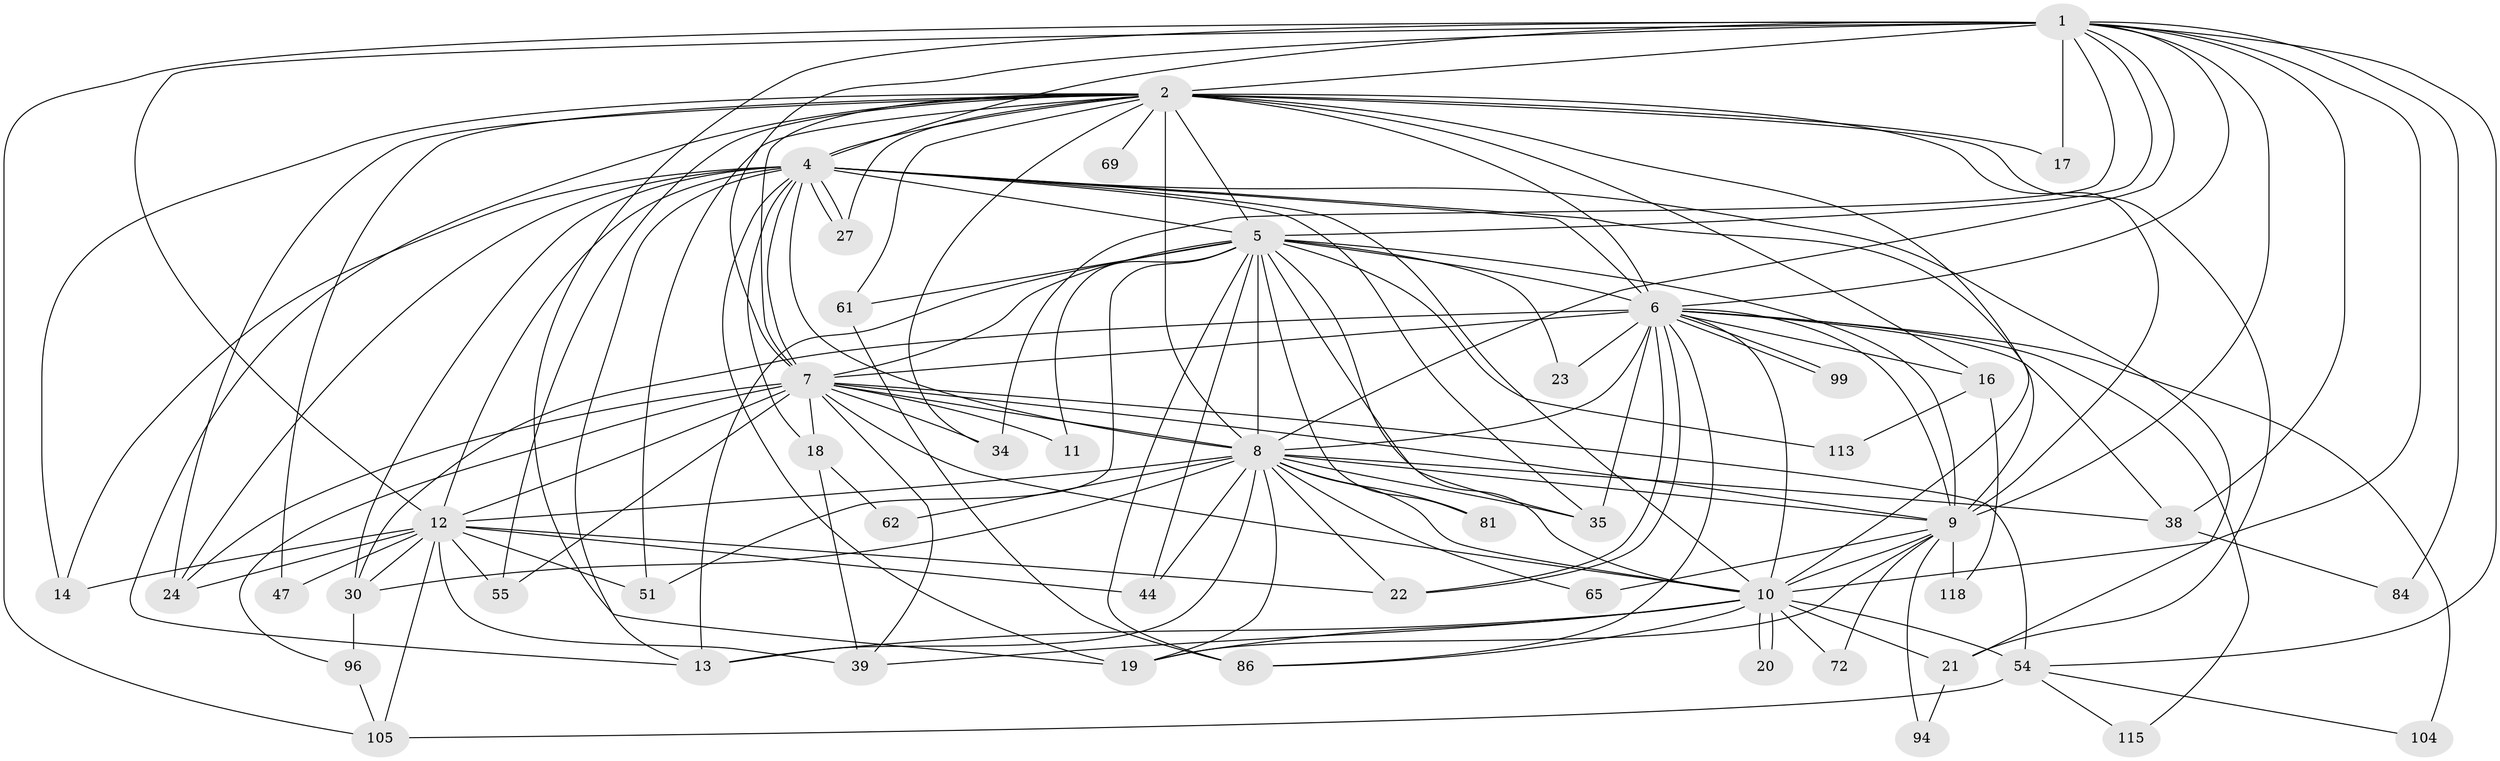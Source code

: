 // original degree distribution, {23: 0.016129032258064516, 22: 0.024193548387096774, 21: 0.008064516129032258, 25: 0.016129032258064516, 27: 0.008064516129032258, 15: 0.008064516129032258, 2: 0.5241935483870968, 13: 0.008064516129032258, 5: 0.024193548387096774, 3: 0.20967741935483872, 6: 0.024193548387096774, 4: 0.12096774193548387, 7: 0.008064516129032258}
// Generated by graph-tools (version 1.1) at 2025/17/03/04/25 18:17:32]
// undirected, 49 vertices, 146 edges
graph export_dot {
graph [start="1"]
  node [color=gray90,style=filled];
  1;
  2 [super="+109+57+3+75+37+48+42+68+53"];
  4 [super="+82"];
  5 [super="+49"];
  6 [super="+74"];
  7 [super="+36+15+102+106+119+80+29+76"];
  8 [super="+45+108+33+32+46+88+87+93"];
  9;
  10 [super="+43+92"];
  11;
  12 [super="+26+41+100"];
  13 [super="+117+50+71"];
  14;
  16;
  17;
  18;
  19 [super="+28+25+56"];
  20;
  21 [super="+63+40"];
  22 [super="+66+52"];
  23;
  24;
  27;
  30 [super="+73"];
  34 [super="+91"];
  35 [super="+121+67"];
  38;
  39 [super="+83"];
  44 [super="+120+60"];
  47;
  51 [super="+111"];
  54 [super="+79"];
  55;
  61 [super="+97"];
  62;
  65;
  69;
  72;
  81;
  84;
  86 [super="+90"];
  94;
  96;
  99;
  104;
  105 [super="+110+123"];
  113;
  115;
  118;
  1 -- 2 [weight=4];
  1 -- 4;
  1 -- 5;
  1 -- 6;
  1 -- 7 [weight=3];
  1 -- 8 [weight=2];
  1 -- 9;
  1 -- 10 [weight=2];
  1 -- 17;
  1 -- 34;
  1 -- 38;
  1 -- 54;
  1 -- 84;
  1 -- 105;
  1 -- 19;
  1 -- 12;
  2 -- 4 [weight=2];
  2 -- 5 [weight=2];
  2 -- 6 [weight=4];
  2 -- 7 [weight=5];
  2 -- 8 [weight=4];
  2 -- 9 [weight=3];
  2 -- 10 [weight=3];
  2 -- 16;
  2 -- 55;
  2 -- 51;
  2 -- 69 [weight=2];
  2 -- 17;
  2 -- 21;
  2 -- 27;
  2 -- 47;
  2 -- 61;
  2 -- 34 [weight=2];
  2 -- 24;
  2 -- 14;
  2 -- 13;
  4 -- 5 [weight=2];
  4 -- 6;
  4 -- 7 [weight=3];
  4 -- 8;
  4 -- 9;
  4 -- 10;
  4 -- 12;
  4 -- 13;
  4 -- 14;
  4 -- 18;
  4 -- 19 [weight=2];
  4 -- 21 [weight=2];
  4 -- 24;
  4 -- 27;
  4 -- 27;
  4 -- 35;
  4 -- 30;
  5 -- 6;
  5 -- 7 [weight=2];
  5 -- 8;
  5 -- 9;
  5 -- 10;
  5 -- 11;
  5 -- 23;
  5 -- 35;
  5 -- 44 [weight=3];
  5 -- 51 [weight=2];
  5 -- 61;
  5 -- 81;
  5 -- 86;
  5 -- 113;
  5 -- 13;
  6 -- 7 [weight=3];
  6 -- 8 [weight=5];
  6 -- 9;
  6 -- 10;
  6 -- 16;
  6 -- 22;
  6 -- 22;
  6 -- 23;
  6 -- 30;
  6 -- 38;
  6 -- 86;
  6 -- 99;
  6 -- 99;
  6 -- 104;
  6 -- 115;
  6 -- 35;
  7 -- 8 [weight=5];
  7 -- 9;
  7 -- 10 [weight=2];
  7 -- 11;
  7 -- 12 [weight=2];
  7 -- 18;
  7 -- 34;
  7 -- 39;
  7 -- 96;
  7 -- 55;
  7 -- 24;
  7 -- 54 [weight=2];
  8 -- 9;
  8 -- 10 [weight=2];
  8 -- 81;
  8 -- 19;
  8 -- 65;
  8 -- 13;
  8 -- 62;
  8 -- 30;
  8 -- 12;
  8 -- 35;
  8 -- 22;
  8 -- 38;
  8 -- 44;
  9 -- 10;
  9 -- 65;
  9 -- 72;
  9 -- 94;
  9 -- 118;
  9 -- 19;
  10 -- 13;
  10 -- 19;
  10 -- 20;
  10 -- 20;
  10 -- 54 [weight=2];
  10 -- 72;
  10 -- 86;
  10 -- 39;
  10 -- 21;
  12 -- 14;
  12 -- 24;
  12 -- 30;
  12 -- 44;
  12 -- 47;
  12 -- 51;
  12 -- 105;
  12 -- 55;
  12 -- 39;
  12 -- 22;
  16 -- 113;
  16 -- 118;
  18 -- 39;
  18 -- 62;
  21 -- 94;
  30 -- 96;
  38 -- 84;
  54 -- 115;
  54 -- 104;
  54 -- 105;
  61 -- 86;
  96 -- 105;
}
